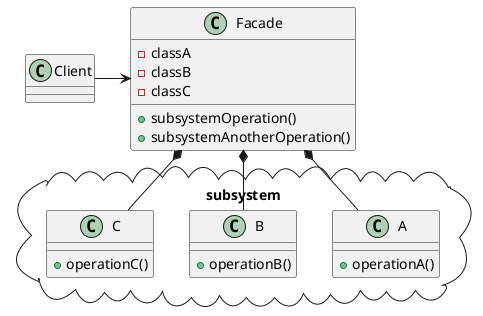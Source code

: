 @startuml facade-schema
cloud subsystem{
    class A{
        +operationA()
    }
    class B{
        +operationB()
    }
    class C{
        +operationC()
    }
}

class Facade{
    -classA
    -classB
    -classC
    +subsystemOperation()
    +subsystemAnotherOperation()

}

Facade *-down- A
Facade *-down- B
Facade *-down- C

class Client{
}

Client -> Facade
@enduml
